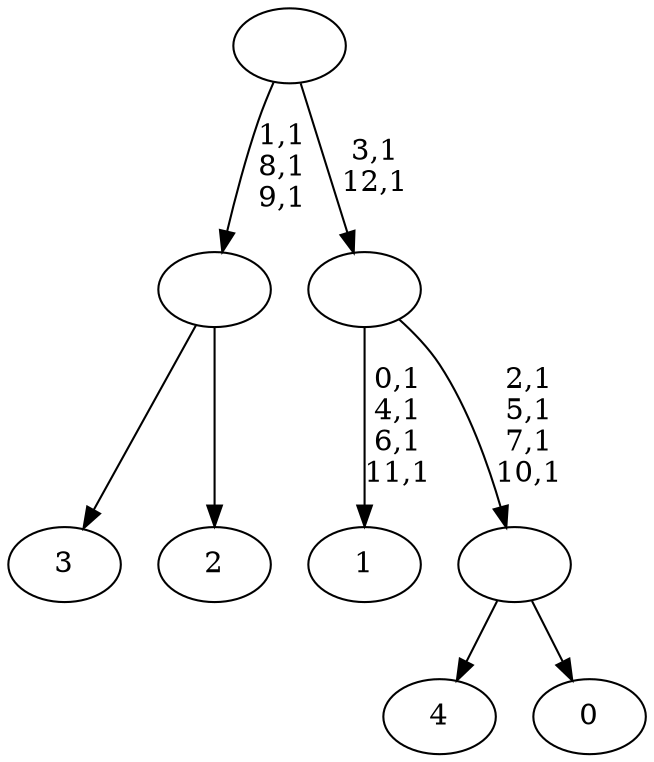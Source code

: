 digraph T {
	18 [label="4"]
	17 [label="3"]
	16 [label="2"]
	15 [label=""]
	12 [label="1"]
	7 [label="0"]
	6 [label=""]
	2 [label=""]
	0 [label=""]
	15 -> 17 [label=""]
	15 -> 16 [label=""]
	6 -> 18 [label=""]
	6 -> 7 [label=""]
	2 -> 6 [label="2,1\n5,1\n7,1\n10,1"]
	2 -> 12 [label="0,1\n4,1\n6,1\n11,1"]
	0 -> 2 [label="3,1\n12,1"]
	0 -> 15 [label="1,1\n8,1\n9,1"]
}
